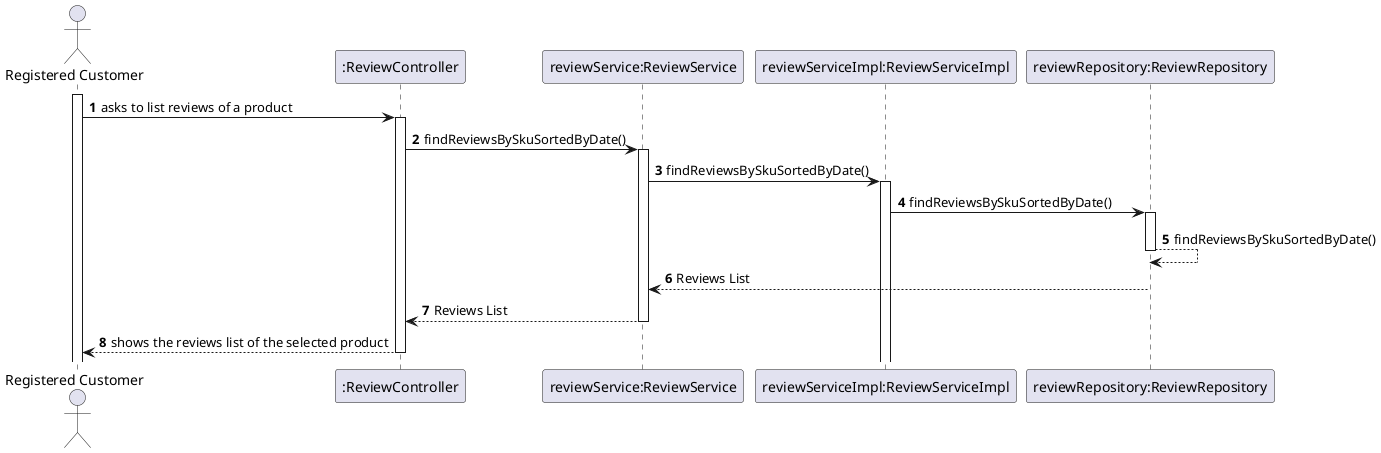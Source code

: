 @startuml
'https://plantuml.com/sequence-diagram

autoactivate on
autonumber

actor "Registered Customer" as User
participant ":ReviewController" as Ctrl
participant "reviewService:ReviewService" as Service
participant "reviewServiceImpl:ReviewServiceImpl" as Impl
participant "reviewRepository:ReviewRepository" as Repo


activate User

User -> Ctrl: asks to list reviews of a product
Ctrl -> Service: findReviewsBySkuSortedByDate()
Service -> Impl: findReviewsBySkuSortedByDate()
Impl -> Repo: findReviewsBySkuSortedByDate()
Repo --> Repo: findReviewsBySkuSortedByDate()
Repo --> Service: Reviews List
Service --> Ctrl: Reviews List
Ctrl --> User: shows the reviews list of the selected product


@enduml